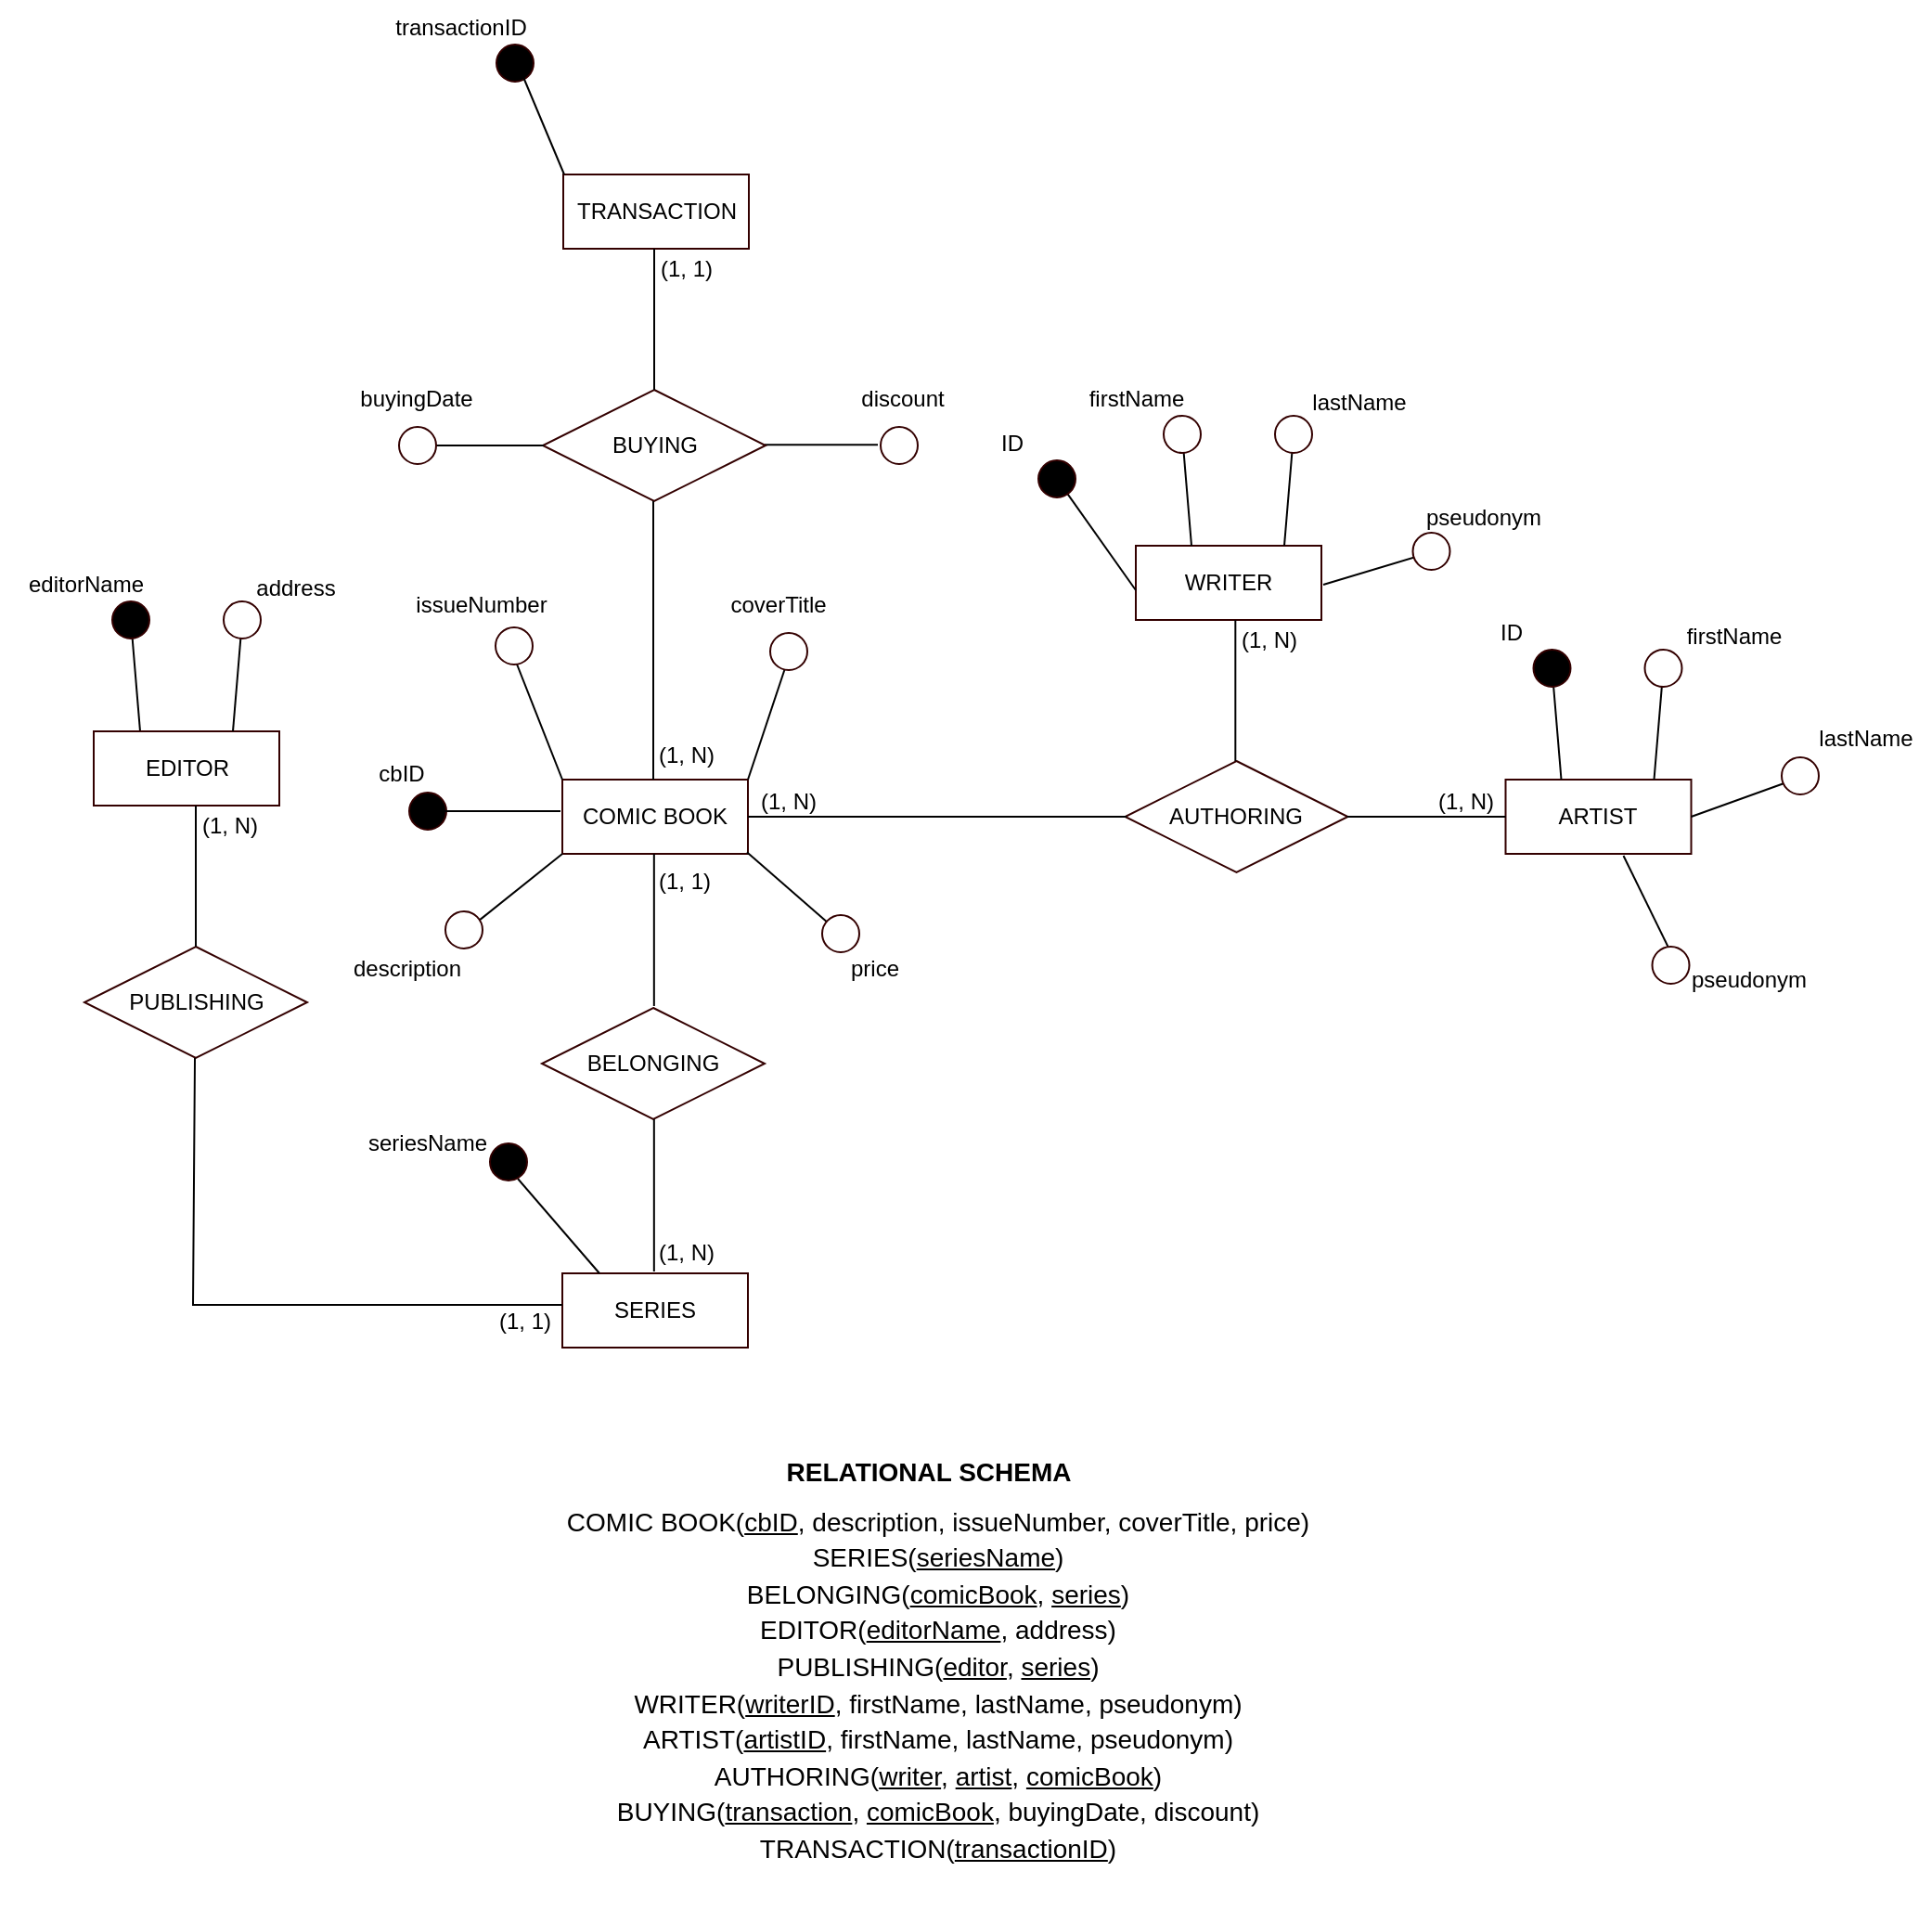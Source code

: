 <mxfile version="23.1.5" type="device">
  <diagram id="R2lEEEUBdFMjLlhIrx00" name="Page-1">
    <mxGraphModel dx="1894" dy="-461" grid="1" gridSize="10" guides="1" tooltips="1" connect="1" arrows="1" fold="1" page="1" pageScale="1" pageWidth="850" pageHeight="1100" math="0" shadow="0" extFonts="Permanent Marker^https://fonts.googleapis.com/css?family=Permanent+Marker">
      <root>
        <mxCell id="0" />
        <mxCell id="1" parent="0" />
        <mxCell id="qnkbcpYswVgYUXXukxZf-1" style="edgeStyle=none;rounded=0;orthogonalLoop=1;jettySize=auto;html=1;exitX=0.75;exitY=0;exitDx=0;exitDy=0;startArrow=none;" parent="1" source="qnkbcpYswVgYUXXukxZf-7" edge="1">
          <mxGeometry relative="1" as="geometry">
            <mxPoint x="-356.5" y="1486" as="targetPoint" />
          </mxGeometry>
        </mxCell>
        <mxCell id="qnkbcpYswVgYUXXukxZf-2" style="edgeStyle=none;rounded=0;orthogonalLoop=1;jettySize=auto;html=1;exitX=0.25;exitY=0;exitDx=0;exitDy=0;" parent="1" source="qnkbcpYswVgYUXXukxZf-3" edge="1">
          <mxGeometry relative="1" as="geometry">
            <mxPoint x="-416.5" y="1486" as="targetPoint" />
          </mxGeometry>
        </mxCell>
        <mxCell id="qnkbcpYswVgYUXXukxZf-3" value="EDITOR" style="whiteSpace=wrap;html=1;align=center;shadow=0;sketch=0;fillStyle=solid;strokeColor=#330000;strokeWidth=1;fillColor=#FFFFFF;" parent="1" vertex="1">
          <mxGeometry x="-436.5" y="1546" width="100" height="40" as="geometry" />
        </mxCell>
        <mxCell id="qnkbcpYswVgYUXXukxZf-4" value="WRITER" style="whiteSpace=wrap;html=1;align=center;shadow=0;sketch=0;fillStyle=solid;strokeColor=#330000;strokeWidth=1;fillColor=#FFFFFF;" parent="1" vertex="1">
          <mxGeometry x="125" y="1446" width="100" height="40" as="geometry" />
        </mxCell>
        <mxCell id="qnkbcpYswVgYUXXukxZf-5" value="editorName" style="text;html=1;align=center;verticalAlign=middle;resizable=0;points=[];autosize=1;strokeColor=none;fillColor=none;" parent="1" vertex="1">
          <mxGeometry x="-486.5" y="1452" width="90" height="30" as="geometry" />
        </mxCell>
        <mxCell id="qnkbcpYswVgYUXXukxZf-6" value="" style="edgeStyle=none;rounded=0;orthogonalLoop=1;jettySize=auto;html=1;exitX=0.75;exitY=0;exitDx=0;exitDy=0;endArrow=none;" parent="1" source="qnkbcpYswVgYUXXukxZf-3" target="qnkbcpYswVgYUXXukxZf-7" edge="1">
          <mxGeometry relative="1" as="geometry">
            <mxPoint x="-356.5" y="1486" as="targetPoint" />
            <mxPoint x="-361.5" y="1546" as="sourcePoint" />
          </mxGeometry>
        </mxCell>
        <mxCell id="qnkbcpYswVgYUXXukxZf-7" value="" style="ellipse;whiteSpace=wrap;html=1;fillColor=#FFFFFF;strokeColor=#330000;shadow=0;sketch=0;fillStyle=solid;strokeWidth=1;" parent="1" vertex="1">
          <mxGeometry x="-366.5" y="1476" width="20" height="20" as="geometry" />
        </mxCell>
        <mxCell id="qnkbcpYswVgYUXXukxZf-8" value="" style="ellipse;whiteSpace=wrap;html=1;fillColor=#000000;strokeColor=#330000;shadow=0;sketch=0;fillStyle=solid;strokeWidth=1;" parent="1" vertex="1">
          <mxGeometry x="-426.5" y="1476" width="20" height="20" as="geometry" />
        </mxCell>
        <mxCell id="qnkbcpYswVgYUXXukxZf-9" value="address" style="text;html=1;align=center;verticalAlign=middle;resizable=0;points=[];autosize=1;strokeColor=none;fillColor=none;" parent="1" vertex="1">
          <mxGeometry x="-363.5" y="1454" width="70" height="30" as="geometry" />
        </mxCell>
        <mxCell id="qnkbcpYswVgYUXXukxZf-10" style="edgeStyle=none;rounded=0;orthogonalLoop=1;jettySize=auto;html=1;exitX=0.75;exitY=0;exitDx=0;exitDy=0;startArrow=none;" parent="1" source="qnkbcpYswVgYUXXukxZf-14" edge="1">
          <mxGeometry relative="1" as="geometry">
            <mxPoint x="210" y="1386" as="targetPoint" />
          </mxGeometry>
        </mxCell>
        <mxCell id="qnkbcpYswVgYUXXukxZf-11" style="edgeStyle=none;rounded=0;orthogonalLoop=1;jettySize=auto;html=1;exitX=0.25;exitY=0;exitDx=0;exitDy=0;" parent="1" edge="1">
          <mxGeometry relative="1" as="geometry">
            <mxPoint x="150" y="1386" as="targetPoint" />
            <mxPoint x="155" y="1446" as="sourcePoint" />
          </mxGeometry>
        </mxCell>
        <mxCell id="qnkbcpYswVgYUXXukxZf-12" value="firstName" style="text;html=1;align=center;verticalAlign=middle;resizable=0;points=[];autosize=1;strokeColor=none;fillColor=none;" parent="1" vertex="1">
          <mxGeometry x="90" y="1352" width="70" height="30" as="geometry" />
        </mxCell>
        <mxCell id="qnkbcpYswVgYUXXukxZf-13" value="" style="edgeStyle=none;rounded=0;orthogonalLoop=1;jettySize=auto;html=1;exitX=0.75;exitY=0;exitDx=0;exitDy=0;endArrow=none;" parent="1" target="qnkbcpYswVgYUXXukxZf-14" edge="1">
          <mxGeometry relative="1" as="geometry">
            <mxPoint x="210" y="1386" as="targetPoint" />
            <mxPoint x="205" y="1446" as="sourcePoint" />
          </mxGeometry>
        </mxCell>
        <mxCell id="qnkbcpYswVgYUXXukxZf-14" value="" style="ellipse;whiteSpace=wrap;html=1;fillColor=#FFFFFF;strokeColor=#330000;shadow=0;sketch=0;fillStyle=solid;strokeWidth=1;" parent="1" vertex="1">
          <mxGeometry x="200" y="1376" width="20" height="20" as="geometry" />
        </mxCell>
        <mxCell id="qnkbcpYswVgYUXXukxZf-15" value="" style="ellipse;whiteSpace=wrap;html=1;fillColor=#FFFFFF;strokeColor=#330000;shadow=0;sketch=0;fillStyle=solid;strokeWidth=1;" parent="1" vertex="1">
          <mxGeometry x="140" y="1376" width="20" height="20" as="geometry" />
        </mxCell>
        <mxCell id="qnkbcpYswVgYUXXukxZf-20" value="lastName" style="text;html=1;align=center;verticalAlign=middle;resizable=0;points=[];autosize=1;strokeColor=none;fillColor=none;" parent="1" vertex="1">
          <mxGeometry x="210" y="1354" width="70" height="30" as="geometry" />
        </mxCell>
        <mxCell id="qnkbcpYswVgYUXXukxZf-21" value="PUBLISHING" style="shape=rhombus;perimeter=rhombusPerimeter;whiteSpace=wrap;html=1;align=center;shadow=0;sketch=0;fillStyle=solid;strokeColor=#330000;strokeWidth=1;fillColor=#FFFFFF;" parent="1" vertex="1">
          <mxGeometry x="-441.5" y="1662" width="120" height="60" as="geometry" />
        </mxCell>
        <mxCell id="qnkbcpYswVgYUXXukxZf-22" value="" style="endArrow=none;html=1;rounded=0;" parent="1" target="qnkbcpYswVgYUXXukxZf-21" edge="1">
          <mxGeometry relative="1" as="geometry">
            <mxPoint x="-381.5" y="1586" as="sourcePoint" />
            <mxPoint x="-306.5" y="1586" as="targetPoint" />
          </mxGeometry>
        </mxCell>
        <mxCell id="qnkbcpYswVgYUXXukxZf-23" value="(1, N)" style="resizable=0;html=1;align=left;verticalAlign=bottom;shadow=0;sketch=0;fillStyle=solid;strokeColor=#330000;strokeWidth=1;fillColor=#FFFFFF;" parent="qnkbcpYswVgYUXXukxZf-22" connectable="0" vertex="1">
          <mxGeometry x="-1" relative="1" as="geometry">
            <mxPoint x="1" y="19" as="offset" />
          </mxGeometry>
        </mxCell>
        <mxCell id="qnkbcpYswVgYUXXukxZf-24" value="COMIC BOOK" style="whiteSpace=wrap;html=1;align=center;shadow=0;sketch=0;fillStyle=solid;strokeColor=#330000;strokeWidth=1;fillColor=#FFFFFF;" parent="1" vertex="1">
          <mxGeometry x="-184" y="1572" width="100" height="40" as="geometry" />
        </mxCell>
        <mxCell id="qnkbcpYswVgYUXXukxZf-27" value="ARTIST" style="whiteSpace=wrap;html=1;align=center;shadow=0;sketch=0;fillStyle=solid;strokeColor=#330000;strokeWidth=1;fillColor=#FFFFFF;" parent="1" vertex="1">
          <mxGeometry x="324.25" y="1572" width="100" height="40" as="geometry" />
        </mxCell>
        <mxCell id="qnkbcpYswVgYUXXukxZf-28" value="AUTHORING" style="shape=rhombus;perimeter=rhombusPerimeter;whiteSpace=wrap;html=1;align=center;shadow=0;sketch=0;fillStyle=solid;strokeColor=#330000;strokeWidth=1;fillColor=#FFFFFF;" parent="1" vertex="1">
          <mxGeometry x="119.25" y="1562" width="120" height="60" as="geometry" />
        </mxCell>
        <mxCell id="qnkbcpYswVgYUXXukxZf-29" value="" style="endArrow=none;html=1;rounded=0;" parent="1" edge="1">
          <mxGeometry relative="1" as="geometry">
            <mxPoint x="-84" y="1592" as="sourcePoint" />
            <mxPoint x="120" y="1592" as="targetPoint" />
          </mxGeometry>
        </mxCell>
        <mxCell id="qnkbcpYswVgYUXXukxZf-30" value="(1, N)" style="resizable=0;html=1;align=left;verticalAlign=bottom;shadow=0;sketch=0;fillStyle=solid;strokeColor=#330000;strokeWidth=1;fillColor=#FFFFFF;" parent="qnkbcpYswVgYUXXukxZf-29" connectable="0" vertex="1">
          <mxGeometry x="-1" relative="1" as="geometry">
            <mxPoint x="5" as="offset" />
          </mxGeometry>
        </mxCell>
        <mxCell id="qnkbcpYswVgYUXXukxZf-31" value="" style="endArrow=none;html=1;rounded=0;" parent="1" edge="1">
          <mxGeometry relative="1" as="geometry">
            <mxPoint x="238.75" y="1592" as="sourcePoint" />
            <mxPoint x="324.25" y="1592" as="targetPoint" />
          </mxGeometry>
        </mxCell>
        <mxCell id="qnkbcpYswVgYUXXukxZf-32" value="(1, N)" style="resizable=0;html=1;align=left;verticalAlign=bottom;shadow=0;sketch=0;fillStyle=solid;strokeColor=#330000;strokeWidth=1;fillColor=#FFFFFF;" parent="qnkbcpYswVgYUXXukxZf-31" connectable="0" vertex="1">
          <mxGeometry x="-1" relative="1" as="geometry">
            <mxPoint x="47" as="offset" />
          </mxGeometry>
        </mxCell>
        <mxCell id="qnkbcpYswVgYUXXukxZf-33" style="edgeStyle=none;rounded=0;orthogonalLoop=1;jettySize=auto;html=1;exitX=0.75;exitY=0;exitDx=0;exitDy=0;startArrow=none;" parent="1" source="qnkbcpYswVgYUXXukxZf-37" edge="1">
          <mxGeometry relative="1" as="geometry">
            <mxPoint x="409.25" y="1512" as="targetPoint" />
          </mxGeometry>
        </mxCell>
        <mxCell id="qnkbcpYswVgYUXXukxZf-34" style="edgeStyle=none;rounded=0;orthogonalLoop=1;jettySize=auto;html=1;exitX=0.25;exitY=0;exitDx=0;exitDy=0;" parent="1" edge="1">
          <mxGeometry relative="1" as="geometry">
            <mxPoint x="349.25" y="1512" as="targetPoint" />
            <mxPoint x="354.25" y="1572" as="sourcePoint" />
          </mxGeometry>
        </mxCell>
        <mxCell id="qnkbcpYswVgYUXXukxZf-35" value="ID" style="text;html=1;align=center;verticalAlign=middle;resizable=0;points=[];autosize=1;strokeColor=none;fillColor=none;" parent="1" vertex="1">
          <mxGeometry x="307.25" y="1478" width="40" height="30" as="geometry" />
        </mxCell>
        <mxCell id="qnkbcpYswVgYUXXukxZf-36" value="" style="edgeStyle=none;rounded=0;orthogonalLoop=1;jettySize=auto;html=1;exitX=0.75;exitY=0;exitDx=0;exitDy=0;endArrow=none;" parent="1" target="qnkbcpYswVgYUXXukxZf-37" edge="1">
          <mxGeometry relative="1" as="geometry">
            <mxPoint x="409.25" y="1512" as="targetPoint" />
            <mxPoint x="404.25" y="1572" as="sourcePoint" />
          </mxGeometry>
        </mxCell>
        <mxCell id="qnkbcpYswVgYUXXukxZf-37" value="" style="ellipse;whiteSpace=wrap;html=1;fillColor=#FFFFFF;strokeColor=#330000;shadow=0;sketch=0;fillStyle=solid;strokeWidth=1;" parent="1" vertex="1">
          <mxGeometry x="399.25" y="1502" width="20" height="20" as="geometry" />
        </mxCell>
        <mxCell id="qnkbcpYswVgYUXXukxZf-38" value="" style="ellipse;whiteSpace=wrap;html=1;fillColor=#000000;strokeColor=#330000;shadow=0;sketch=0;fillStyle=solid;strokeWidth=1;" parent="1" vertex="1">
          <mxGeometry x="339.25" y="1502" width="20" height="20" as="geometry" />
        </mxCell>
        <mxCell id="qnkbcpYswVgYUXXukxZf-43" value="firstName" style="text;html=1;align=center;verticalAlign=middle;resizable=0;points=[];autosize=1;strokeColor=none;fillColor=none;" parent="1" vertex="1">
          <mxGeometry x="412.25" y="1480" width="70" height="30" as="geometry" />
        </mxCell>
        <mxCell id="qnkbcpYswVgYUXXukxZf-44" value="" style="endArrow=none;html=1;rounded=0;" parent="1" edge="1">
          <mxGeometry width="50" height="50" relative="1" as="geometry">
            <mxPoint x="387.75" y="1613" as="sourcePoint" />
            <mxPoint x="411.75" y="1662" as="targetPoint" />
          </mxGeometry>
        </mxCell>
        <mxCell id="qnkbcpYswVgYUXXukxZf-45" value="" style="ellipse;whiteSpace=wrap;html=1;aspect=fixed;shadow=0;sketch=0;fillStyle=solid;strokeColor=#330000;strokeWidth=1;fillColor=#FFFFFF;" parent="1" vertex="1">
          <mxGeometry x="403.25" y="1662" width="20" height="20" as="geometry" />
        </mxCell>
        <mxCell id="qnkbcpYswVgYUXXukxZf-46" value="" style="endArrow=none;html=1;rounded=0;" parent="1" edge="1">
          <mxGeometry relative="1" as="geometry">
            <mxPoint x="178.66" y="1486" as="sourcePoint" />
            <mxPoint x="178.66" y="1562" as="targetPoint" />
          </mxGeometry>
        </mxCell>
        <mxCell id="qnkbcpYswVgYUXXukxZf-47" value="(1, N)" style="resizable=0;html=1;align=left;verticalAlign=bottom;shadow=0;sketch=0;fillStyle=solid;strokeColor=#330000;strokeWidth=1;fillColor=#FFFFFF;" parent="qnkbcpYswVgYUXXukxZf-46" connectable="0" vertex="1">
          <mxGeometry x="-1" relative="1" as="geometry">
            <mxPoint x="1" y="19" as="offset" />
          </mxGeometry>
        </mxCell>
        <mxCell id="qnkbcpYswVgYUXXukxZf-48" value="pseudonym" style="text;html=1;align=center;verticalAlign=middle;resizable=0;points=[];autosize=1;strokeColor=none;fillColor=none;" parent="1" vertex="1">
          <mxGeometry x="410.25" y="1665" width="90" height="30" as="geometry" />
        </mxCell>
        <mxCell id="qnkbcpYswVgYUXXukxZf-49" value="" style="endArrow=none;html=1;rounded=0;" parent="1" edge="1">
          <mxGeometry width="50" height="50" relative="1" as="geometry">
            <mxPoint x="226" y="1467" as="sourcePoint" />
            <mxPoint x="276" y="1452" as="targetPoint" />
          </mxGeometry>
        </mxCell>
        <mxCell id="qnkbcpYswVgYUXXukxZf-50" value="" style="ellipse;whiteSpace=wrap;html=1;aspect=fixed;shadow=0;sketch=0;fillStyle=solid;strokeColor=#330000;strokeWidth=1;fillColor=#FFFFFF;flipV=1;" parent="1" vertex="1">
          <mxGeometry x="274.25" y="1439" width="20" height="20" as="geometry" />
        </mxCell>
        <mxCell id="qnkbcpYswVgYUXXukxZf-51" value="pseudonym" style="text;html=1;align=center;verticalAlign=middle;resizable=0;points=[];autosize=1;strokeColor=none;fillColor=none;flipV=1;" parent="1" vertex="1">
          <mxGeometry x="267.25" y="1416" width="90" height="30" as="geometry" />
        </mxCell>
        <mxCell id="qnkbcpYswVgYUXXukxZf-52" value="" style="endArrow=none;html=1;rounded=0;" parent="1" edge="1">
          <mxGeometry relative="1" as="geometry">
            <mxPoint x="-134.59" y="1694" as="sourcePoint" />
            <mxPoint x="-134.59" y="1612" as="targetPoint" />
          </mxGeometry>
        </mxCell>
        <mxCell id="qnkbcpYswVgYUXXukxZf-53" value="(1, 1)" style="resizable=0;html=1;align=left;verticalAlign=bottom;shadow=0;sketch=0;fillStyle=solid;strokeColor=#330000;strokeWidth=1;fillColor=#FFFFFF;" parent="qnkbcpYswVgYUXXukxZf-52" connectable="0" vertex="1">
          <mxGeometry x="-1" relative="1" as="geometry">
            <mxPoint x="1" y="-59" as="offset" />
          </mxGeometry>
        </mxCell>
        <mxCell id="qnkbcpYswVgYUXXukxZf-54" value="BELONGING" style="shape=rhombus;perimeter=rhombusPerimeter;whiteSpace=wrap;html=1;align=center;shadow=0;sketch=0;fillStyle=solid;strokeColor=#330000;strokeWidth=1;fillColor=#FFFFFF;" parent="1" vertex="1">
          <mxGeometry x="-195" y="1695" width="120" height="60" as="geometry" />
        </mxCell>
        <mxCell id="qnkbcpYswVgYUXXukxZf-55" value="" style="endArrow=none;html=1;rounded=0;" parent="1" edge="1">
          <mxGeometry relative="1" as="geometry">
            <mxPoint x="-134.59" y="1837" as="sourcePoint" />
            <mxPoint x="-134.59" y="1755" as="targetPoint" />
          </mxGeometry>
        </mxCell>
        <mxCell id="qnkbcpYswVgYUXXukxZf-56" value="(1, N)" style="resizable=0;html=1;align=left;verticalAlign=bottom;shadow=0;sketch=0;fillStyle=solid;strokeColor=#330000;strokeWidth=1;fillColor=#FFFFFF;" parent="qnkbcpYswVgYUXXukxZf-55" connectable="0" vertex="1">
          <mxGeometry x="-1" relative="1" as="geometry">
            <mxPoint x="1" y="-2" as="offset" />
          </mxGeometry>
        </mxCell>
        <mxCell id="qnkbcpYswVgYUXXukxZf-57" value="SERIES" style="whiteSpace=wrap;html=1;align=center;shadow=0;sketch=0;fillStyle=solid;strokeColor=#330000;strokeWidth=1;fillColor=#FFFFFF;" parent="1" vertex="1">
          <mxGeometry x="-184" y="1838" width="100" height="40" as="geometry" />
        </mxCell>
        <mxCell id="qnkbcpYswVgYUXXukxZf-64" value="" style="endArrow=none;html=1;rounded=0;" parent="1" edge="1">
          <mxGeometry width="50" height="50" relative="1" as="geometry">
            <mxPoint x="-164" y="1838" as="sourcePoint" />
            <mxPoint x="-208" y="1787" as="targetPoint" />
          </mxGeometry>
        </mxCell>
        <mxCell id="qnkbcpYswVgYUXXukxZf-65" value="" style="ellipse;whiteSpace=wrap;html=1;fillColor=#000000;strokeColor=#330000;shadow=0;sketch=0;fillStyle=solid;strokeWidth=1;" parent="1" vertex="1">
          <mxGeometry x="-223" y="1768" width="20" height="20" as="geometry" />
        </mxCell>
        <mxCell id="qnkbcpYswVgYUXXukxZf-66" value="seriesName" style="text;html=1;align=center;verticalAlign=middle;resizable=0;points=[];autosize=1;strokeColor=none;fillColor=none;flipV=1;" parent="1" vertex="1">
          <mxGeometry x="-302" y="1753" width="90" height="30" as="geometry" />
        </mxCell>
        <mxCell id="qnkbcpYswVgYUXXukxZf-79" value="" style="endArrow=none;html=1;rounded=0;exitX=0;exitY=1;exitDx=0;exitDy=0;" parent="1" edge="1">
          <mxGeometry width="50" height="50" relative="1" as="geometry">
            <mxPoint x="-84.5" y="1611.071" as="sourcePoint" />
            <mxPoint x="-41.071" y="1649" as="targetPoint" />
          </mxGeometry>
        </mxCell>
        <mxCell id="qnkbcpYswVgYUXXukxZf-80" value="" style="ellipse;whiteSpace=wrap;html=1;aspect=fixed;shadow=0;sketch=0;fillStyle=solid;strokeColor=#330000;strokeWidth=1;fillColor=#FFFFFF;" parent="1" vertex="1">
          <mxGeometry x="-44" y="1645" width="20" height="20" as="geometry" />
        </mxCell>
        <mxCell id="qnkbcpYswVgYUXXukxZf-81" value="" style="endArrow=none;html=1;rounded=0;exitX=0.5;exitY=1;exitDx=0;exitDy=0;entryX=0.25;entryY=0;entryDx=0;entryDy=0;" parent="1" edge="1">
          <mxGeometry width="50" height="50" relative="1" as="geometry">
            <mxPoint x="-210" y="1506" as="sourcePoint" />
            <mxPoint x="-184" y="1572" as="targetPoint" />
          </mxGeometry>
        </mxCell>
        <mxCell id="qnkbcpYswVgYUXXukxZf-82" value="" style="ellipse;whiteSpace=wrap;html=1;aspect=fixed;shadow=0;sketch=0;fillStyle=solid;strokeColor=#330000;strokeWidth=1;fillColor=#FFFFFF;flipV=0;flipH=1;perimeterSpacing=0;" parent="1" vertex="1">
          <mxGeometry x="-220" y="1490" width="20" height="20" as="geometry" />
        </mxCell>
        <mxCell id="qnkbcpYswVgYUXXukxZf-83" value="issueNumber" style="text;html=1;align=center;verticalAlign=middle;resizable=0;points=[];autosize=1;strokeColor=none;fillColor=none;flipV=0;flipH=1;" parent="1" vertex="1">
          <mxGeometry x="-273.5" y="1463" width="90" height="30" as="geometry" />
        </mxCell>
        <mxCell id="qnkbcpYswVgYUXXukxZf-84" value="" style="endArrow=none;html=1;rounded=0;exitX=0.5;exitY=1;exitDx=0;exitDy=0;" parent="1" edge="1">
          <mxGeometry width="50" height="50" relative="1" as="geometry">
            <mxPoint x="-63" y="1509" as="sourcePoint" />
            <mxPoint x="-84" y="1572" as="targetPoint" />
          </mxGeometry>
        </mxCell>
        <mxCell id="qnkbcpYswVgYUXXukxZf-86" value="coverTitle" style="text;html=1;align=center;verticalAlign=middle;resizable=0;points=[];autosize=1;strokeColor=none;fillColor=none;" parent="1" vertex="1">
          <mxGeometry x="-108.5" y="1463" width="80" height="30" as="geometry" />
        </mxCell>
        <mxCell id="qnkbcpYswVgYUXXukxZf-91" value="price" style="text;html=1;align=center;verticalAlign=middle;resizable=0;points=[];autosize=1;strokeColor=none;fillColor=none;" parent="1" vertex="1">
          <mxGeometry x="-41.5" y="1659" width="50" height="30" as="geometry" />
        </mxCell>
        <mxCell id="qnkbcpYswVgYUXXukxZf-93" value="&lt;p style=&quot;line-height: 140%;&quot;&gt;COMIC BOOK(&lt;u&gt;cbID&lt;/u&gt;,&amp;nbsp;description, issueNumber,&amp;nbsp;coverTitle, price)&lt;br&gt;SERIES(&lt;u&gt;seriesName&lt;/u&gt;)&lt;br style=&quot;border-color: var(--border-color);&quot;&gt;BELONGING(&lt;u&gt;comicBook&lt;/u&gt;, &lt;u&gt;series&lt;/u&gt;)&lt;br&gt;EDITOR(&lt;u style=&quot;border-color: var(--border-color);&quot;&gt;editorN&lt;/u&gt;&lt;u style=&quot;border-color: var(--border-color);&quot;&gt;ame&lt;/u&gt;, address)&lt;br style=&quot;border-color: var(--border-color);&quot;&gt;PUBLISHING(&lt;u&gt;editor&lt;/u&gt;, &lt;u&gt;series&lt;/u&gt;)&lt;br&gt;WRITER(&lt;u&gt;writerID&lt;/u&gt;,&amp;nbsp;&lt;span style=&quot;border-color: var(--border-color);&quot;&gt;firstName&lt;/span&gt;,&amp;nbsp;&lt;span style=&quot;border-color: var(--border-color);&quot;&gt;lastName&lt;/span&gt;, pseudonym)&lt;br&gt;ARTIST(&lt;u&gt;artistID&lt;/u&gt;,&amp;nbsp;&lt;span style=&quot;border-color: var(--border-color);&quot;&gt;firstName&lt;/span&gt;,&amp;nbsp;&lt;span style=&quot;border-color: var(--border-color);&quot;&gt;lastName&lt;/span&gt;, pseudonym)&lt;br&gt;AUTHORING(&lt;u style=&quot;border-color: var(--border-color);&quot;&gt;writer&lt;/u&gt;,&amp;nbsp;&lt;u style=&quot;border-color: var(--border-color);&quot;&gt;artist&lt;/u&gt;,&amp;nbsp;&lt;u style=&quot;border-color: var(--border-color);&quot;&gt;comicBook&lt;/u&gt;)&lt;br&gt;BUYING(&lt;u style=&quot;border-color: var(--border-color);&quot;&gt;transaction&lt;/u&gt;,&amp;nbsp;&lt;u style=&quot;border-color: var(--border-color);&quot;&gt;comicBook&lt;/u&gt;&lt;span style=&quot;border-color: var(--border-color);&quot;&gt;, buyingDate, discount&lt;/span&gt;)&lt;br&gt;TRANSACTION(&lt;u&gt;transactionID&lt;/u&gt;)&lt;/p&gt;" style="text;html=1;align=center;verticalAlign=middle;resizable=0;points=[];autosize=1;strokeColor=none;fillColor=none;fontSize=14;" parent="1" vertex="1">
          <mxGeometry x="-192" y="1940" width="420" height="240" as="geometry" />
        </mxCell>
        <mxCell id="qnkbcpYswVgYUXXukxZf-94" value="&lt;b&gt;RELATIONAL SCHEMA&lt;/b&gt;" style="text;html=1;align=center;verticalAlign=middle;resizable=0;points=[];autosize=1;strokeColor=none;fillColor=none;fontSize=14;" parent="1" vertex="1">
          <mxGeometry x="-77" y="1930" width="180" height="30" as="geometry" />
        </mxCell>
        <mxCell id="qnkbcpYswVgYUXXukxZf-95" style="edgeStyle=none;rounded=0;orthogonalLoop=1;jettySize=auto;html=1;exitX=0;exitY=0.25;exitDx=0;exitDy=0;" parent="1" edge="1">
          <mxGeometry relative="1" as="geometry">
            <mxPoint x="82.5" y="1410" as="targetPoint" />
            <mxPoint x="125" y="1470" as="sourcePoint" />
          </mxGeometry>
        </mxCell>
        <mxCell id="qnkbcpYswVgYUXXukxZf-96" value="ID" style="text;html=1;align=center;verticalAlign=middle;resizable=0;points=[];autosize=1;strokeColor=none;fillColor=none;" parent="1" vertex="1">
          <mxGeometry x="37.5" y="1376" width="40" height="30" as="geometry" />
        </mxCell>
        <mxCell id="qnkbcpYswVgYUXXukxZf-97" value="" style="ellipse;whiteSpace=wrap;html=1;fillColor=#000000;strokeColor=#330000;shadow=0;sketch=0;fillStyle=solid;strokeWidth=1;" parent="1" vertex="1">
          <mxGeometry x="72.5" y="1400" width="20" height="20" as="geometry" />
        </mxCell>
        <mxCell id="qnkbcpYswVgYUXXukxZf-98" style="edgeStyle=none;rounded=0;orthogonalLoop=1;jettySize=auto;html=1;exitX=1;exitY=0.5;exitDx=0;exitDy=0;entryX=0;entryY=1;entryDx=0;entryDy=0;" parent="1" source="qnkbcpYswVgYUXXukxZf-27" edge="1">
          <mxGeometry relative="1" as="geometry">
            <mxPoint x="487.929" y="1569.071" as="targetPoint" />
            <mxPoint x="458" y="1596" as="sourcePoint" />
          </mxGeometry>
        </mxCell>
        <mxCell id="qnkbcpYswVgYUXXukxZf-99" value="lastName" style="text;html=1;align=center;verticalAlign=middle;resizable=0;points=[];autosize=1;strokeColor=none;fillColor=none;" parent="1" vertex="1">
          <mxGeometry x="483" y="1535" width="70" height="30" as="geometry" />
        </mxCell>
        <mxCell id="qnkbcpYswVgYUXXukxZf-105" value="" style="ellipse;whiteSpace=wrap;html=1;fillColor=#FFFFFF;strokeColor=#330000;shadow=0;sketch=0;fillStyle=solid;strokeWidth=1;" parent="1" vertex="1">
          <mxGeometry x="473" y="1560" width="20" height="20" as="geometry" />
        </mxCell>
        <mxCell id="qnkbcpYswVgYUXXukxZf-109" value="cbID" style="text;html=1;align=center;verticalAlign=middle;resizable=0;points=[];autosize=1;strokeColor=none;fillColor=none;" parent="1" vertex="1">
          <mxGeometry x="-296.5" y="1554" width="50" height="30" as="geometry" />
        </mxCell>
        <mxCell id="qnkbcpYswVgYUXXukxZf-111" value="" style="ellipse;whiteSpace=wrap;html=1;fillColor=#000000;strokeColor=#330000;shadow=0;sketch=0;fillStyle=solid;strokeWidth=1;" parent="1" vertex="1">
          <mxGeometry x="-266.5" y="1579" width="20" height="20" as="geometry" />
        </mxCell>
        <mxCell id="_5VOcHzDF0HncIoxCs4c-4" value="" style="endArrow=none;html=1;rounded=0;" parent="1" edge="1">
          <mxGeometry relative="1" as="geometry">
            <mxPoint x="-184" y="1855" as="sourcePoint" />
            <mxPoint x="-382" y="1722" as="targetPoint" />
            <Array as="points">
              <mxPoint x="-313" y="1855" />
              <mxPoint x="-383" y="1855" />
            </Array>
          </mxGeometry>
        </mxCell>
        <mxCell id="_5VOcHzDF0HncIoxCs4c-5" value="(1, 1)" style="resizable=0;html=1;align=left;verticalAlign=bottom;shadow=0;sketch=0;fillStyle=solid;strokeColor=#330000;strokeWidth=1;fillColor=#FFFFFF;" parent="_5VOcHzDF0HncIoxCs4c-4" connectable="0" vertex="1">
          <mxGeometry x="-1" relative="1" as="geometry">
            <mxPoint x="-36" y="17" as="offset" />
          </mxGeometry>
        </mxCell>
        <mxCell id="_5VOcHzDF0HncIoxCs4c-7" value="" style="endArrow=none;html=1;rounded=0;" parent="1" edge="1">
          <mxGeometry width="50" height="50" relative="1" as="geometry">
            <mxPoint x="-234" y="1652" as="sourcePoint" />
            <mxPoint x="-184" y="1612" as="targetPoint" />
          </mxGeometry>
        </mxCell>
        <mxCell id="_5VOcHzDF0HncIoxCs4c-8" value="" style="ellipse;whiteSpace=wrap;html=1;aspect=fixed;shadow=0;sketch=0;fillStyle=solid;strokeColor=#330000;strokeWidth=1;fillColor=#FFFFFF;flipV=0;flipH=1;perimeterSpacing=0;" parent="1" vertex="1">
          <mxGeometry x="-247" y="1643" width="20" height="20" as="geometry" />
        </mxCell>
        <mxCell id="_5VOcHzDF0HncIoxCs4c-9" value="description" style="text;html=1;align=center;verticalAlign=middle;resizable=0;points=[];autosize=1;strokeColor=none;fillColor=none;flipV=0;flipH=1;" parent="1" vertex="1">
          <mxGeometry x="-308" y="1659" width="80" height="30" as="geometry" />
        </mxCell>
        <mxCell id="wjAkED6nvlg-zErOQbDe-1" value="" style="ellipse;whiteSpace=wrap;html=1;aspect=fixed;shadow=0;sketch=0;fillStyle=solid;strokeColor=#330000;strokeWidth=1;fillColor=#FFFFFF;" vertex="1" parent="1">
          <mxGeometry x="-72" y="1493" width="20" height="20" as="geometry" />
        </mxCell>
        <mxCell id="wjAkED6nvlg-zErOQbDe-2" value="" style="endArrow=none;html=1;rounded=0;" edge="1" parent="1">
          <mxGeometry width="50" height="50" relative="1" as="geometry">
            <mxPoint x="-251" y="1589" as="sourcePoint" />
            <mxPoint x="-185" y="1589" as="targetPoint" />
          </mxGeometry>
        </mxCell>
        <mxCell id="wjAkED6nvlg-zErOQbDe-14" value="TRANSACTION" style="whiteSpace=wrap;html=1;align=center;shadow=0;sketch=0;fillStyle=solid;strokeColor=#330000;strokeWidth=1;fillColor=#FFFFFF;" vertex="1" parent="1">
          <mxGeometry x="-183.5" y="1246" width="100" height="40" as="geometry" />
        </mxCell>
        <mxCell id="wjAkED6nvlg-zErOQbDe-15" value="transactionID" style="text;html=1;align=center;verticalAlign=middle;resizable=0;points=[];autosize=1;strokeColor=none;fillColor=none;" vertex="1" parent="1">
          <mxGeometry x="-284.5" y="1152" width="90" height="30" as="geometry" />
        </mxCell>
        <mxCell id="wjAkED6nvlg-zErOQbDe-16" value="" style="edgeStyle=none;rounded=0;orthogonalLoop=1;jettySize=auto;html=1;exitX=0.75;exitY=0;exitDx=0;exitDy=0;endArrow=none;" edge="1" parent="1">
          <mxGeometry relative="1" as="geometry">
            <mxPoint x="-14" y="1391.68" as="targetPoint" />
            <mxPoint x="-75" y="1391.68" as="sourcePoint" />
          </mxGeometry>
        </mxCell>
        <mxCell id="wjAkED6nvlg-zErOQbDe-18" value="" style="ellipse;whiteSpace=wrap;html=1;fillColor=#000000;strokeColor=#330000;shadow=0;sketch=0;fillStyle=solid;strokeWidth=1;" vertex="1" parent="1">
          <mxGeometry x="-219.5" y="1176" width="20" height="20" as="geometry" />
        </mxCell>
        <mxCell id="wjAkED6nvlg-zErOQbDe-19" value="BUYING" style="shape=rhombus;perimeter=rhombusPerimeter;whiteSpace=wrap;html=1;align=center;shadow=0;sketch=0;fillStyle=solid;strokeColor=#330000;strokeWidth=1;fillColor=#FFFFFF;" vertex="1" parent="1">
          <mxGeometry x="-194.5" y="1362" width="120" height="60" as="geometry" />
        </mxCell>
        <mxCell id="wjAkED6nvlg-zErOQbDe-20" value="" style="endArrow=none;html=1;rounded=0;" edge="1" parent="1" target="wjAkED6nvlg-zErOQbDe-19">
          <mxGeometry relative="1" as="geometry">
            <mxPoint x="-134.5" y="1286" as="sourcePoint" />
            <mxPoint x="-59.5" y="1286" as="targetPoint" />
          </mxGeometry>
        </mxCell>
        <mxCell id="wjAkED6nvlg-zErOQbDe-21" value="(1, 1)" style="resizable=0;html=1;align=left;verticalAlign=bottom;shadow=0;sketch=0;fillStyle=solid;strokeColor=#330000;strokeWidth=1;fillColor=#FFFFFF;" connectable="0" vertex="1" parent="wjAkED6nvlg-zErOQbDe-20">
          <mxGeometry x="-1" relative="1" as="geometry">
            <mxPoint x="1" y="19" as="offset" />
          </mxGeometry>
        </mxCell>
        <mxCell id="wjAkED6nvlg-zErOQbDe-22" value="" style="endArrow=none;html=1;rounded=0;" edge="1" parent="1">
          <mxGeometry relative="1" as="geometry">
            <mxPoint x="-135" y="1422" as="sourcePoint" />
            <mxPoint x="-135" y="1572" as="targetPoint" />
          </mxGeometry>
        </mxCell>
        <mxCell id="wjAkED6nvlg-zErOQbDe-23" value="(1, N)" style="resizable=0;html=1;align=left;verticalAlign=bottom;shadow=0;sketch=0;fillStyle=solid;strokeColor=#330000;strokeWidth=1;fillColor=#FFFFFF;" connectable="0" vertex="1" parent="wjAkED6nvlg-zErOQbDe-22">
          <mxGeometry x="-1" relative="1" as="geometry">
            <mxPoint x="1" y="145" as="offset" />
          </mxGeometry>
        </mxCell>
        <mxCell id="wjAkED6nvlg-zErOQbDe-24" value="discount" style="text;html=1;align=center;verticalAlign=middle;resizable=0;points=[];autosize=1;strokeColor=none;fillColor=none;" vertex="1" parent="1">
          <mxGeometry x="-36.5" y="1352" width="70" height="30" as="geometry" />
        </mxCell>
        <mxCell id="wjAkED6nvlg-zErOQbDe-25" value="" style="edgeStyle=none;rounded=0;orthogonalLoop=1;jettySize=auto;html=1;exitX=0.75;exitY=0;exitDx=0;exitDy=0;endArrow=none;" edge="1" parent="1">
          <mxGeometry relative="1" as="geometry">
            <mxPoint x="-183" y="1246" as="targetPoint" />
            <mxPoint x="-206.5" y="1190" as="sourcePoint" />
          </mxGeometry>
        </mxCell>
        <mxCell id="wjAkED6nvlg-zErOQbDe-26" value="" style="edgeStyle=none;rounded=0;orthogonalLoop=1;jettySize=auto;html=1;exitX=0.75;exitY=0;exitDx=0;exitDy=0;endArrow=none;" edge="1" parent="1">
          <mxGeometry relative="1" as="geometry">
            <mxPoint x="-254" y="1392" as="targetPoint" />
            <mxPoint x="-194" y="1392" as="sourcePoint" />
          </mxGeometry>
        </mxCell>
        <mxCell id="wjAkED6nvlg-zErOQbDe-27" value="" style="ellipse;whiteSpace=wrap;html=1;aspect=fixed;shadow=0;sketch=0;fillStyle=solid;strokeColor=#330000;strokeWidth=1;fillColor=#FFFFFF;flipV=0;flipH=1;perimeterSpacing=0;" vertex="1" parent="1">
          <mxGeometry x="-272" y="1382" width="20" height="20" as="geometry" />
        </mxCell>
        <mxCell id="wjAkED6nvlg-zErOQbDe-28" value="buyingDate" style="text;html=1;align=center;verticalAlign=middle;resizable=0;points=[];autosize=1;strokeColor=none;fillColor=none;" vertex="1" parent="1">
          <mxGeometry x="-303" y="1352" width="80" height="30" as="geometry" />
        </mxCell>
        <mxCell id="wjAkED6nvlg-zErOQbDe-30" value="" style="ellipse;whiteSpace=wrap;html=1;fillColor=#FFFFFF;strokeColor=#330000;shadow=0;sketch=0;fillStyle=solid;strokeWidth=1;" vertex="1" parent="1">
          <mxGeometry x="-12.5" y="1382" width="20" height="20" as="geometry" />
        </mxCell>
      </root>
    </mxGraphModel>
  </diagram>
</mxfile>
